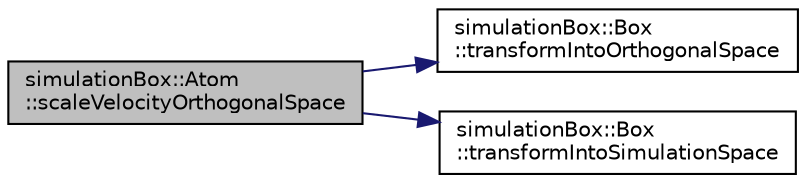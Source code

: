digraph "simulationBox::Atom::scaleVelocityOrthogonalSpace"
{
 // LATEX_PDF_SIZE
  edge [fontname="Helvetica",fontsize="10",labelfontname="Helvetica",labelfontsize="10"];
  node [fontname="Helvetica",fontsize="10",shape=record];
  rankdir="LR";
  Node1 [label="simulationBox::Atom\l::scaleVelocityOrthogonalSpace",height=0.2,width=0.4,color="black", fillcolor="grey75", style="filled", fontcolor="black",tooltip="scales the velocities of the atom in orthogonal space"];
  Node1 -> Node2 [color="midnightblue",fontsize="10",style="solid",fontname="Helvetica"];
  Node2 [label="simulationBox::Box\l::transformIntoOrthogonalSpace",height=0.2,width=0.4,color="black", fillcolor="white", style="filled",URL="$classsimulationBox_1_1Box.html#adaa41e07c86600e55c4febef172d0f44",tooltip=" "];
  Node1 -> Node3 [color="midnightblue",fontsize="10",style="solid",fontname="Helvetica"];
  Node3 [label="simulationBox::Box\l::transformIntoSimulationSpace",height=0.2,width=0.4,color="black", fillcolor="white", style="filled",URL="$classsimulationBox_1_1Box.html#a3e55d128c9cc2b0274b3f2b25bda4d46",tooltip=" "];
}
